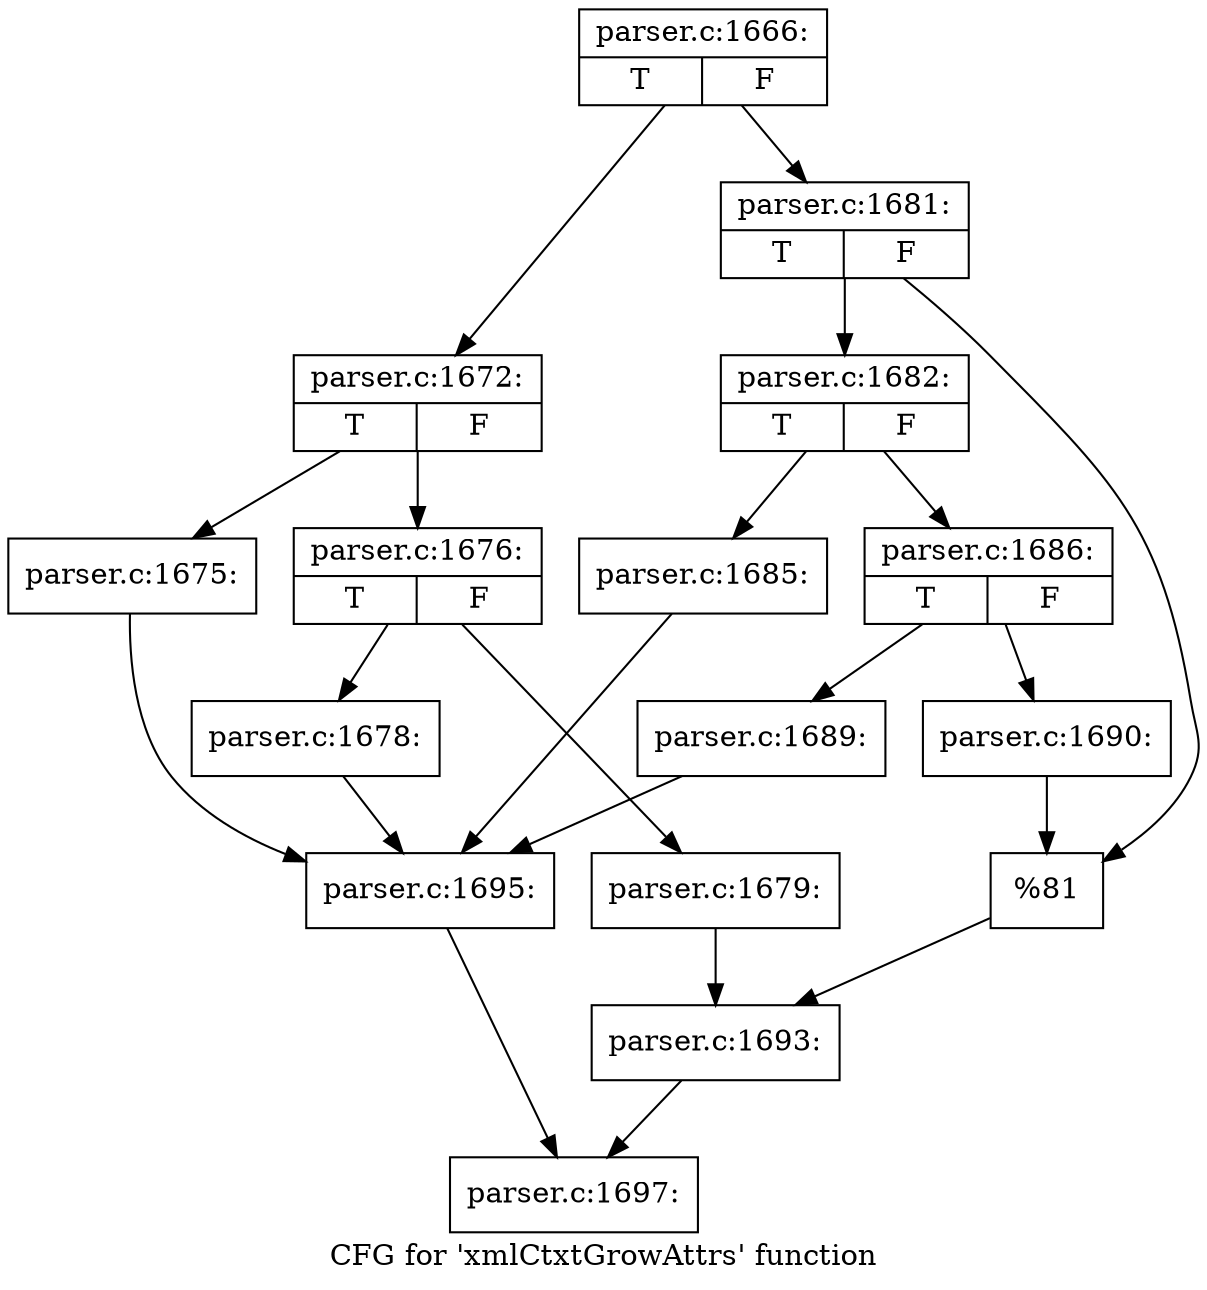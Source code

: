 digraph "CFG for 'xmlCtxtGrowAttrs' function" {
	label="CFG for 'xmlCtxtGrowAttrs' function";

	Node0x55d73c1f4280 [shape=record,label="{parser.c:1666:|{<s0>T|<s1>F}}"];
	Node0x55d73c1f4280 -> Node0x55d73c1f58d0;
	Node0x55d73c1f4280 -> Node0x55d73c1f5970;
	Node0x55d73c1f58d0 [shape=record,label="{parser.c:1672:|{<s0>T|<s1>F}}"];
	Node0x55d73c1f58d0 -> Node0x55d73c1f62d0;
	Node0x55d73c1f58d0 -> Node0x55d73c1f6320;
	Node0x55d73c1f62d0 [shape=record,label="{parser.c:1675:}"];
	Node0x55d73c1f62d0 -> Node0x55d73c1f6e50;
	Node0x55d73c1f6320 [shape=record,label="{parser.c:1676:|{<s0>T|<s1>F}}"];
	Node0x55d73c1f6320 -> Node0x55d73c1f76a0;
	Node0x55d73c1f6320 -> Node0x55d73c1f76f0;
	Node0x55d73c1f76a0 [shape=record,label="{parser.c:1678:}"];
	Node0x55d73c1f76a0 -> Node0x55d73c1f6e50;
	Node0x55d73c1f76f0 [shape=record,label="{parser.c:1679:}"];
	Node0x55d73c1f76f0 -> Node0x55d73c1f5920;
	Node0x55d73c1f5970 [shape=record,label="{parser.c:1681:|{<s0>T|<s1>F}}"];
	Node0x55d73c1f5970 -> Node0x55d73c1f8000;
	Node0x55d73c1f5970 -> Node0x55d73c1f8050;
	Node0x55d73c1f8000 [shape=record,label="{parser.c:1682:|{<s0>T|<s1>F}}"];
	Node0x55d73c1f8000 -> Node0x55d73c1f9040;
	Node0x55d73c1f8000 -> Node0x55d73c1f9090;
	Node0x55d73c1f9040 [shape=record,label="{parser.c:1685:}"];
	Node0x55d73c1f9040 -> Node0x55d73c1f6e50;
	Node0x55d73c1f9090 [shape=record,label="{parser.c:1686:|{<s0>T|<s1>F}}"];
	Node0x55d73c1f9090 -> Node0x55d73c1f9eb0;
	Node0x55d73c1f9090 -> Node0x55d73c1f9f00;
	Node0x55d73c1f9eb0 [shape=record,label="{parser.c:1689:}"];
	Node0x55d73c1f9eb0 -> Node0x55d73c1f6e50;
	Node0x55d73c1f9f00 [shape=record,label="{parser.c:1690:}"];
	Node0x55d73c1f9f00 -> Node0x55d73c1f8050;
	Node0x55d73c1f8050 [shape=record,label="{%81}"];
	Node0x55d73c1f8050 -> Node0x55d73c1f5920;
	Node0x55d73c1f5920 [shape=record,label="{parser.c:1693:}"];
	Node0x55d73c1f5920 -> Node0x55d73c1f2060;
	Node0x55d73c1f6e50 [shape=record,label="{parser.c:1695:}"];
	Node0x55d73c1f6e50 -> Node0x55d73c1f2060;
	Node0x55d73c1f2060 [shape=record,label="{parser.c:1697:}"];
}
